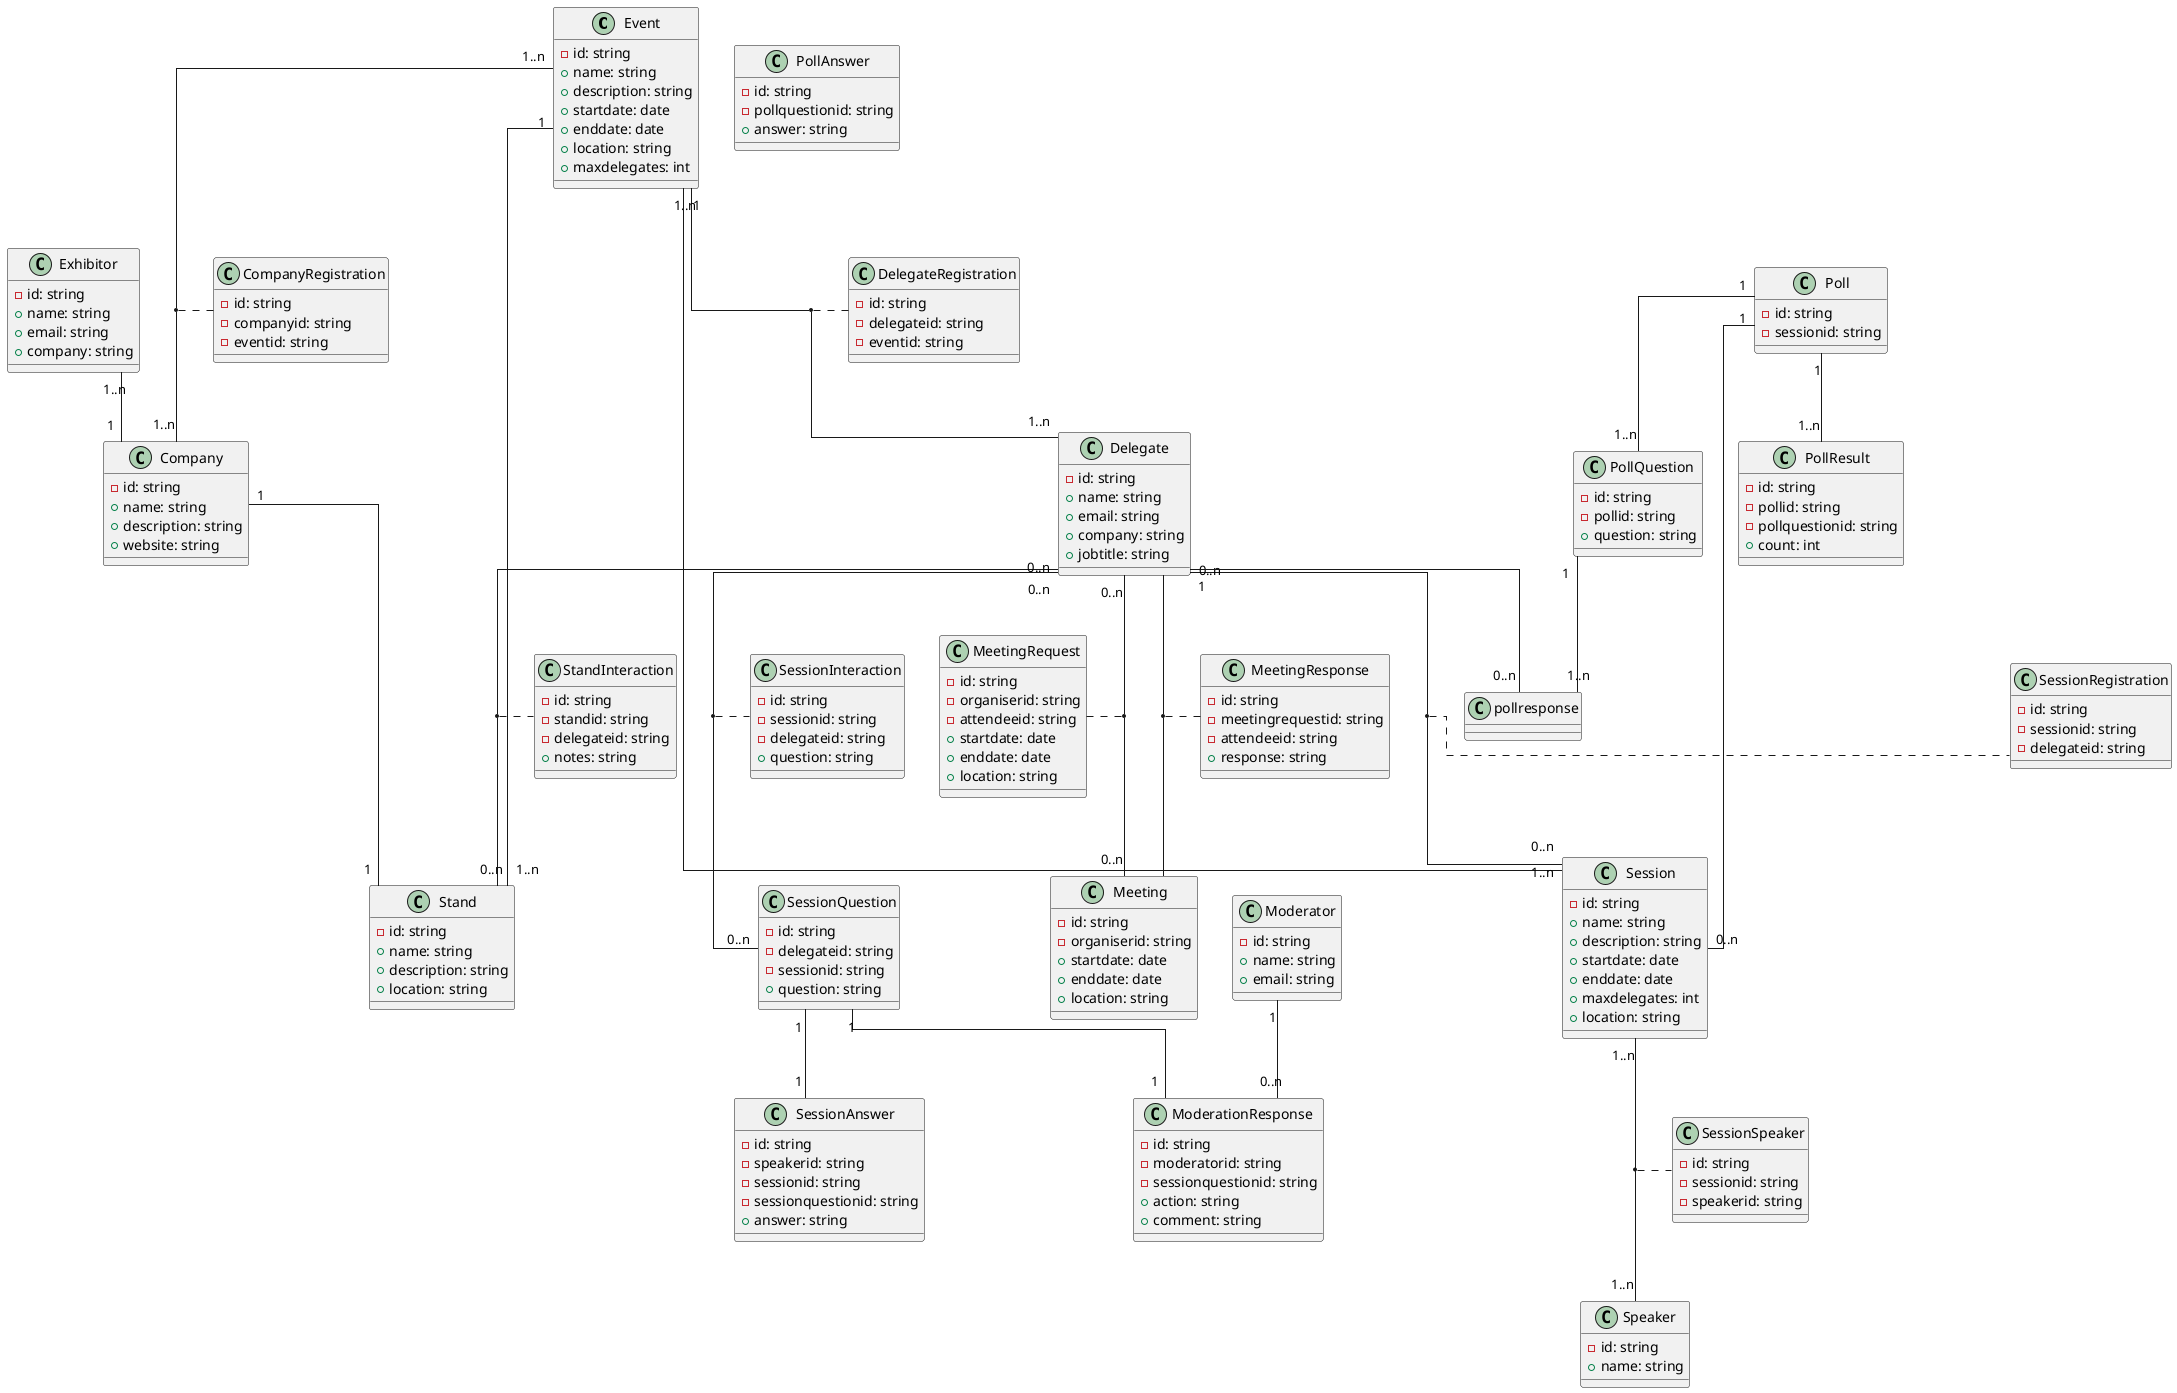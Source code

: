 @startuml BookMeIn2_ClassDiagram

skinparam linetype ortho

/'
Glossary

Event: The event that is happening, e.g. App Development in a mobile world.
Delegates: People attending the event, sometimes on behalf of a company.
Exhibitor: A person attending the event on behalf of their company. Each Exhibitor works at one stand.
Moderator: Works in the background during a session filtering the questions sent in by delegates, for the purpose of avoiding anything unsuitable being sent to the speaker, and amalgamating similar questions into one so as to avoid repeating the same question
Session: A talk or presentation happening at the event. Several of these can happen at the same time at larger events and delegates would have to choose which ones they want to attend.  Sometimes these can require a pre-registration of interest to allow entry.
Speaker: An individual presenting the session. These can be the same as exhibitors, or they may be completely independent.
Stand: One per company at the event. These companies are ones that have paid to have a stand at the event.  Often these will be sponsors of the event looking to sell some sort of software or service to the delegates.   Multiple Exhibitors may work on one stand though.
'/

' Entities

class "Event" as event {
    - id: string
    + name: string
    + description: string
    + startdate: date
    + enddate: date
    + location: string
    + maxdelegates: int
}

class "Delegate" as delegate {
    - id: string
    + name: string
    + email: string
    + company: string
    + jobtitle: string
}

class "Exhibitor" as exhibitor {
    - id: string
    + name: string
    + email: string
    + company: string
}

class "Moderator" as moderator {
    - id: string
    + name: string
    + email: string
}

class "Session" as session {
    - id: string
    + name: string
    + description: string
    + startdate: date
    + enddate: date
    + maxdelegates: int
    + location: string
}

class "Speaker" as speaker {
    - id: string
    + name: string
}

class "Stand" as stand {
    - id: string
    + name: string
    + description: string
    + location: string
}

class "Company" as company {
    - id: string
    + name: string
    + description: string
    + website: string
}

class "SessionRegistration" as sessionregistration {
    - id: string
    - sessionid: string
    - delegateid: string
}

class "StandInteraction" as standinteraction {
    - id: string
    - standid: string
    - delegateid: string
    + notes: string
}

class "SessionInteraction" as sessioninteraction {
    - id: string
    - sessionid: string
    - delegateid: string
    + question: string
}

class "DelegateRegistration" as delegateregistration {
    - id: string
    - delegateid: string
    - eventid: string
}

class "CompanyRegistration" as companyregistration {
    - id: string
    - companyid: string
    - eventid: string
}

class "SessionSpeaker" as sessionspeaker {
    - id: string
    - sessionid: string
    - speakerid: string
}

class "SessionQuestion" as sessionquestion {
    - id: string
    - delegateid: string
    - sessionid: string
    + question: string
}

class "SessionAnswer" as sessionanswer {
    - id: string
    - speakerid: string
    - sessionid: string
    - sessionquestionid: string
    + answer: string
}

class "ModerationResponse" as moderationresponse {
    - id: string
    - moderatorid: string
    - sessionquestionid: string
    + action: string
    + comment: string
}

class "Meeting" as meeting {
    - id: string
    - organiserid: string
    + startdate: date
    + enddate: date
    + location: string
}

class "MeetingRequest" as meetingrequest {
    - id: string
    - organiserid: string
    - attendeeid: string
    + startdate: date
    + enddate: date
    + location: string
}

class "MeetingResponse" as meetingresponse {
    - id: string
    - meetingrequestid: string
    - attendeeid: string
    + response: string
}

class "Poll" as poll {
    - id: string
    - sessionid: string
}

class "PollQuestion" as pollquestion {
    - id: string
    - pollid: string
    + question: string
}

class "PollAnswer" as pollanswer {
    - id: string
    - pollquestionid: string
    + answer: string
}

class "PollResult" as pollresult {
    - id: string
    - pollid: string
    - pollquestionid: string
    + count: int
}

' Relationships

event "1..n" -- "1..n" delegate
(event, delegate) .. delegateregistration

event "1..n" -- "1..n" company
(event, company) .. companyregistration
company "1" -- "1" stand
event "1" -- "1..n" stand
exhibitor "1..n" -- "1" company

event "1" -- "1..n" session
session "1..n" -- "1..n" speaker
(session, speaker) .. sessionspeaker
delegate "0..n" -- "0..n" session
(delegate, session) .. sessionregistration

delegate "0..n" -- "0..n" sessionquestion
(delegate, sessionquestion) .. sessioninteraction
moderator "1" -- "0..n" moderationresponse
sessionquestion "1" -- "1" moderationresponse
sessionquestion "1" -- "1" sessionanswer

delegate "0..n" -- "0..n" stand
(delegate, stand) .. standinteraction

delegate "0..n" -- "0..n" meeting
(delegate, meeting) .. meetingrequest
(delegate, meeting) .. meetingresponse

poll "1" -- "0..n" session
poll "1" -- "1..n" pollquestion
pollquestion "1" -- "1..n" pollresponse
delegate "1" -- "0..n" pollresponse
poll "1" -- "1..n" pollresult

' event "1" -- "1..n" session

' event "1" -- "1..n" moderator
' event "1" -- "1..n" company

' delegate "1" -- "0..n" standinteraction : interacts with
' delegate "1" -- "0..n" sessioninteraction : asks
' delegate "1" -- "0..n" sessionregistration : registers

' exhibitor "1" -- "1" stand : works

' company "1" -- "1..n" exhibitor : employs

' moderator "1" -- "0..n" moderationresult 

' session "1..n" -- "1..n" speaker
' (session, speaker) .. sessionspeaker 

' ' Composition

' event "1" *-- "1..n" session
' event "1" *-- "1..n" stand

' ' Aggregation

' session "1" *-- "0..n" sessioninteraction
' session "1" *-- "0..n" sessionregistration
' stand "1" *-- "0..n" standinteraction
' sessioninteraction "1" *-- "1" moderationresult

' Notes

' note left of moderationresult : A moderation result is an association class\n representing the outcome of a moderator\n reviewing a session interaction.  It has an action\n (approve, reject, edit), and a comment.
' note left of standinteraction : A stand interaction is an association class\n that records a delegate\n visiting a stand and the exhibitor making notes\n about the interaction.
' note right of sessioninteraction : A session interaction is an association class\n that is a record of a delegate\n asking a question during a session.

@enduml